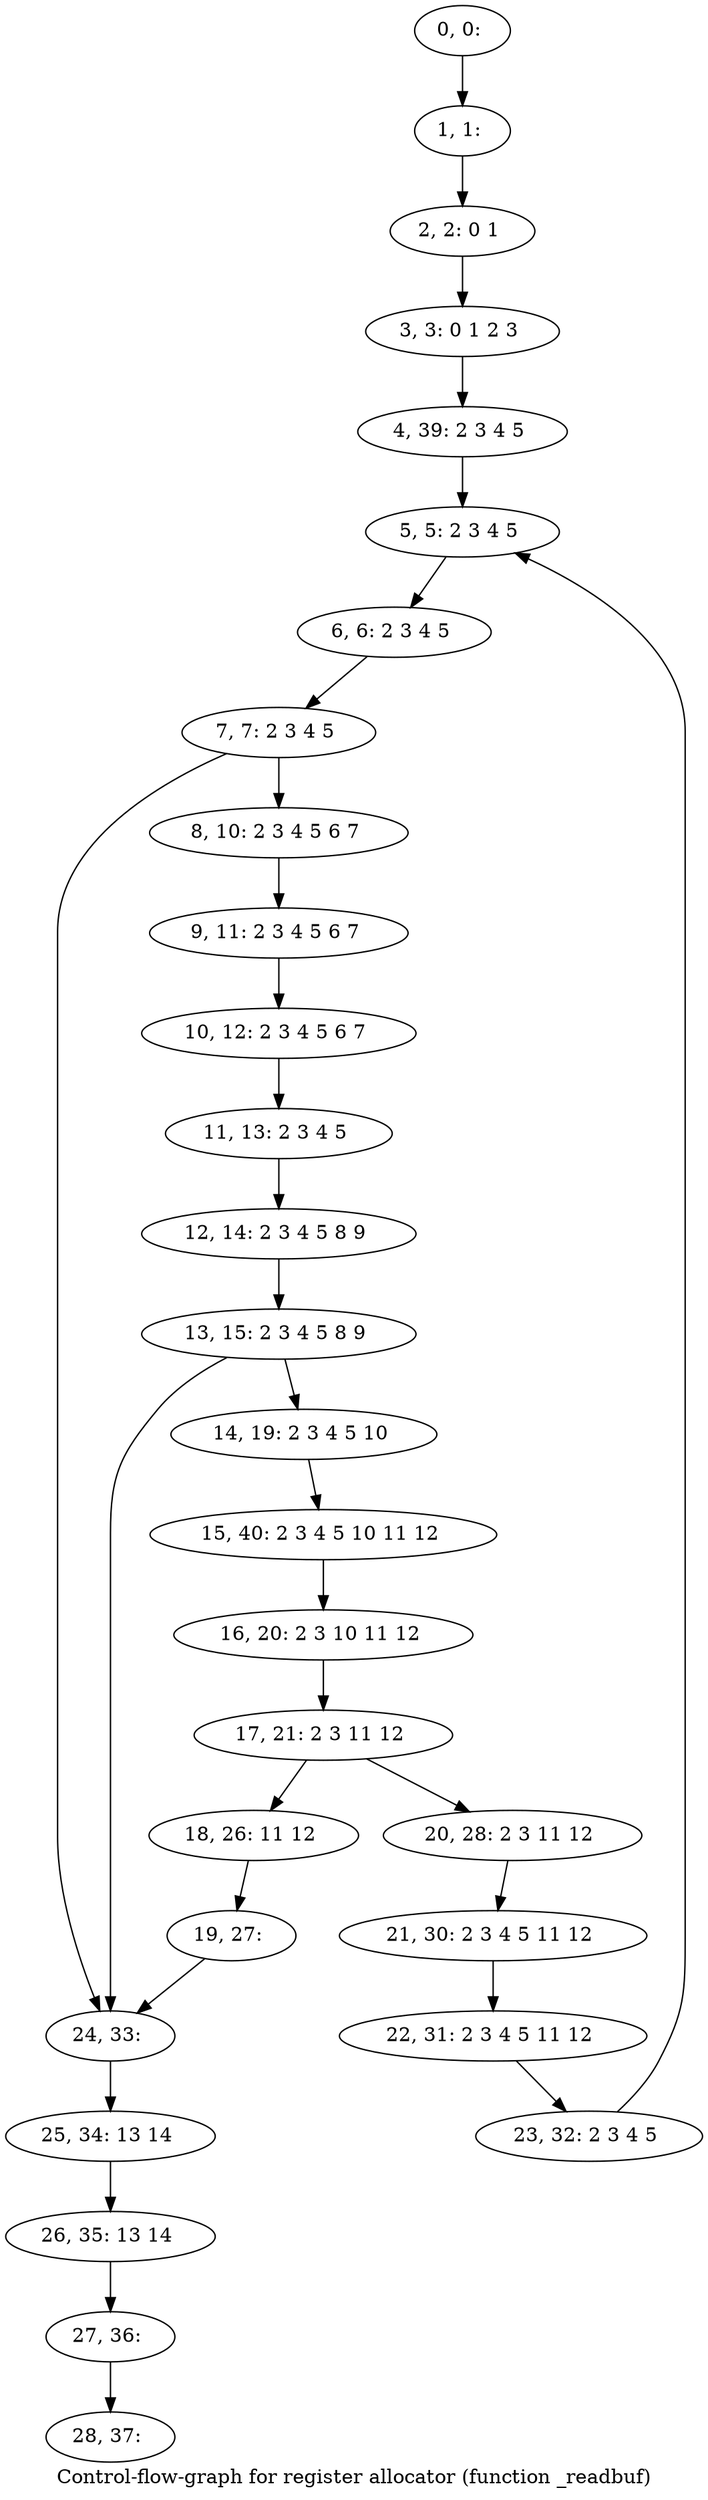 digraph G {
graph [label="Control-flow-graph for register allocator (function _readbuf)"]
0[label="0, 0: "];
1[label="1, 1: "];
2[label="2, 2: 0 1 "];
3[label="3, 3: 0 1 2 3 "];
4[label="4, 39: 2 3 4 5 "];
5[label="5, 5: 2 3 4 5 "];
6[label="6, 6: 2 3 4 5 "];
7[label="7, 7: 2 3 4 5 "];
8[label="8, 10: 2 3 4 5 6 7 "];
9[label="9, 11: 2 3 4 5 6 7 "];
10[label="10, 12: 2 3 4 5 6 7 "];
11[label="11, 13: 2 3 4 5 "];
12[label="12, 14: 2 3 4 5 8 9 "];
13[label="13, 15: 2 3 4 5 8 9 "];
14[label="14, 19: 2 3 4 5 10 "];
15[label="15, 40: 2 3 4 5 10 11 12 "];
16[label="16, 20: 2 3 10 11 12 "];
17[label="17, 21: 2 3 11 12 "];
18[label="18, 26: 11 12 "];
19[label="19, 27: "];
20[label="20, 28: 2 3 11 12 "];
21[label="21, 30: 2 3 4 5 11 12 "];
22[label="22, 31: 2 3 4 5 11 12 "];
23[label="23, 32: 2 3 4 5 "];
24[label="24, 33: "];
25[label="25, 34: 13 14 "];
26[label="26, 35: 13 14 "];
27[label="27, 36: "];
28[label="28, 37: "];
0->1 ;
1->2 ;
2->3 ;
3->4 ;
4->5 ;
5->6 ;
6->7 ;
7->8 ;
7->24 ;
8->9 ;
9->10 ;
10->11 ;
11->12 ;
12->13 ;
13->14 ;
13->24 ;
14->15 ;
15->16 ;
16->17 ;
17->18 ;
17->20 ;
18->19 ;
19->24 ;
20->21 ;
21->22 ;
22->23 ;
23->5 ;
24->25 ;
25->26 ;
26->27 ;
27->28 ;
}
